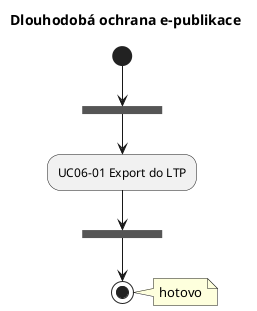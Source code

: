 @startuml
title Dlouhodobá ochrana e-publikace

(*) --> === ZPR ===
=== ZPR === --> "UC06-01 Export do LTP"
"UC06-01 Export do LTP" --> === ZPR_E ===
=== ZPR_E === --> (*)
note right
hotovo
end note
@enduml
